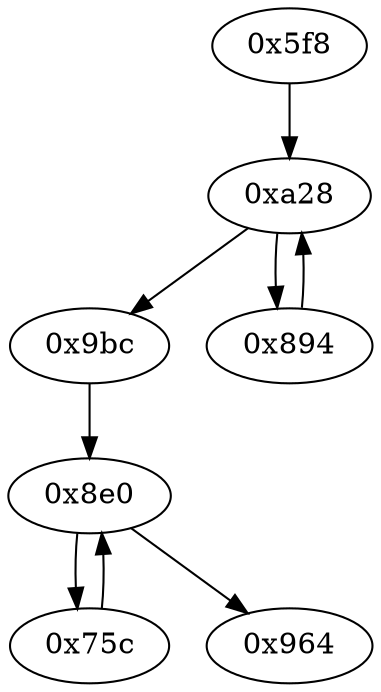strict digraph "" {
	graph ["edge"="{}",
		file="/Users/mark/Documents/deobfus-2019-ccs/ALL-CFG/small-programs/1b-1-1-0-0-dc-2-0-2/1528_recovered.dot",
		"graph"="{u'file': u'/Users/mark/Documents/deobfus-2019-ccs/ALL-CFG/small-programs/1b-1-1-0-0-dc-2-0-2/1528_recovered.dot'}",
		"node"="{u'opcode': u''}"
	];
	"0x9bc"	 [opcode="[u'ldr', u'mov', u'ldr', u'ldr', u'add', u'sub', u'sub', u'mul', u'mov', u'eor', u'and', u'ldr', u'mov', u'ldr', u'cmp', u'mov', \
u'teq', u'mov', u'mov', u'cmp', u'mov', u'mov', u'b']"];
	"0x8e0"	 [opcode="[u'ldr', u'mov', u'str', u'ldr', u'str', u'ldr', u'ldr', u'ldr', u'add', u'sub', u'sub', u'mul', u'mov', u'eor', u'and', u'ldr', \
u'mov', u'ldr', u'cmp', u'mov', u'teq', u'ldr', u'mov', u'cmp', u'mov', u'mov', u'b']"];
	"0x9bc" -> "0x8e0";
	"0x75c"	 [opcode="[u'ldr', u'ldr', u'add', u'str', u'ldr', u'ldr', u'add', u'add', u'sub', u'str', u'ldr', u'b']"];
	"0x75c" -> "0x8e0";
	"0x964"	 [opcode="[u'ldr', u'mov', u'ldr', u'rsb', u'mvn', u'mul', u'mov', u'eor', u'and', u'ldr', u'mov', u'ldr', u'cmp', u'mov', u'teq', u'ldr', \
u'ldr', u'mov', u'cmp', u'mov', u'mov', u'b']"];
	"0xa28"	 [opcode="[u'ldr', u'str', u'ldr', u'str', u'ldr', u'ldr', u'ldr', u'sub', u'sub', u'add', u'mul', u'mvn', u'ldr', u'orr', u'mov', u'cmn', \
u'mov', u'ldr', u'cmp', u'mov', u'mov', u'mov', u'cmn', u'mov', u'mov', u'teq', u'mov', u'b']"];
	"0xa28" -> "0x9bc";
	"0x894"	 [opcode="[u'ldr', u'ldr', u'add', u'str', u'ldr', u'ldr', u'add', u'add', u'sub', u'str', u'ldr', u'b']"];
	"0xa28" -> "0x894";
	"0x894" -> "0xa28";
	"0x8e0" -> "0x75c";
	"0x8e0" -> "0x964";
	"0x5f8"	 [opcode="[u'push', u'add', u'sub', u'add', u'mvn', u'str', u'mov', u'str', u'ldr', u'str', u'ldr', u'ldr', u'ldr', u'str', u'ldr', u'str', \
u'ldr', u'ldr', u'str', u'ldr', u'ldr', u'ldr', u'ldr', u'add', u'str', u'ldr', u'str', u'add', u'str', u'str', u'str', u'mov', \
u'str', u'mov', u'b']"];
	"0x5f8" -> "0xa28";
}
